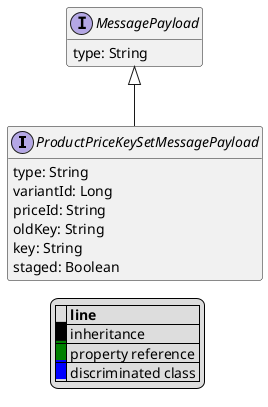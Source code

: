 @startuml

hide empty fields
hide empty methods
legend
|= |= line |
|<back:black>   </back>| inheritance |
|<back:green>   </back>| property reference |
|<back:blue>   </back>| discriminated class |
endlegend
interface ProductPriceKeySetMessagePayload [[ProductPriceKeySetMessagePayload.svg]] extends MessagePayload {
    type: String
    variantId: Long
    priceId: String
    oldKey: String
    key: String
    staged: Boolean
}
interface MessagePayload [[MessagePayload.svg]]  {
    type: String
}





@enduml
